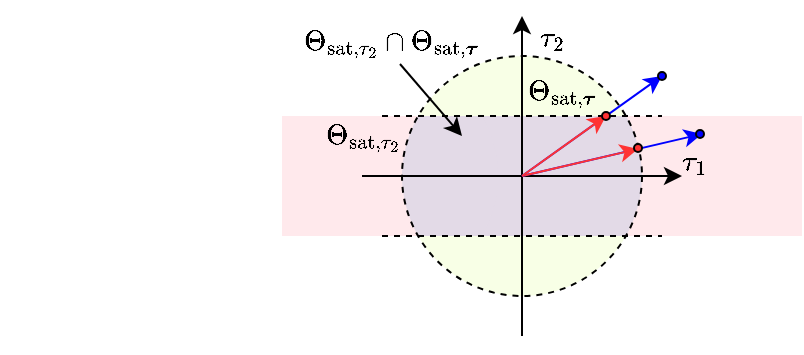 <mxfile version="26.2.2">
  <diagram name="Page-1" id="PFW9ROUeaLnqZc74HKiG">
    <mxGraphModel dx="371" dy="223" grid="1" gridSize="10" guides="1" tooltips="1" connect="1" arrows="1" fold="1" page="1" pageScale="1" pageWidth="1200" pageHeight="1600" math="1" shadow="0">
      <root>
        <mxCell id="0" />
        <mxCell id="WTa6hD70Uzwggp_HB0Cs-2" value="Area" style="locked=1;" parent="0" />
        <mxCell id="WTa6hD70Uzwggp_HB0Cs-3" value="" style="ellipse;whiteSpace=wrap;html=1;aspect=fixed;strokeColor=none;fillColor=#F8FFE6;" vertex="1" parent="WTa6hD70Uzwggp_HB0Cs-2">
          <mxGeometry x="620" y="300" width="120" height="120" as="geometry" />
        </mxCell>
        <mxCell id="WTa6hD70Uzwggp_HB0Cs-4" value="" style="rounded=0;whiteSpace=wrap;html=1;strokeColor=none;fillColor=#FFE9EC;" vertex="1" parent="WTa6hD70Uzwggp_HB0Cs-2">
          <mxGeometry x="560" y="330" width="260" height="60" as="geometry" />
        </mxCell>
        <mxCell id="WTa6hD70Uzwggp_HB0Cs-5" value="" style="shape=dataStorage;whiteSpace=wrap;html=1;fixedSize=1;size=8;strokeColor=none;fillColor=#E3DAE7;" vertex="1" parent="WTa6hD70Uzwggp_HB0Cs-2">
          <mxGeometry x="620" y="330" width="60" height="60" as="geometry" />
        </mxCell>
        <mxCell id="WTa6hD70Uzwggp_HB0Cs-6" value="" style="shape=dataStorage;whiteSpace=wrap;html=1;fixedSize=1;size=8;strokeColor=none;fillColor=#E3DAE7;rotation=-180;" vertex="1" parent="WTa6hD70Uzwggp_HB0Cs-2">
          <mxGeometry x="660" y="330" width="80" height="60" as="geometry" />
        </mxCell>
        <mxCell id="1" style="locked=1;" parent="0" />
        <mxCell id="rJusXtyh8PGuxYcOzC3n-5" value="" style="ellipse;whiteSpace=wrap;html=1;aspect=fixed;strokeColor=default;fillColor=none;dashed=1;" parent="1" vertex="1">
          <mxGeometry x="620" y="300" width="120" height="120" as="geometry" />
        </mxCell>
        <mxCell id="38fJi7SkvV0uXjDz1UZW-3" value="lines" style="locked=1;" parent="0" />
        <mxCell id="rJusXtyh8PGuxYcOzC3n-3" value="" style="endArrow=classic;html=1;rounded=0;" parent="38fJi7SkvV0uXjDz1UZW-3" edge="1">
          <mxGeometry width="50" height="50" relative="1" as="geometry">
            <mxPoint x="600" y="360" as="sourcePoint" />
            <mxPoint x="760" y="360" as="targetPoint" />
          </mxGeometry>
        </mxCell>
        <mxCell id="rJusXtyh8PGuxYcOzC3n-4" value="" style="endArrow=classic;html=1;rounded=0;" parent="38fJi7SkvV0uXjDz1UZW-3" edge="1">
          <mxGeometry width="50" height="50" relative="1" as="geometry">
            <mxPoint x="680" y="440" as="sourcePoint" />
            <mxPoint x="680" y="280" as="targetPoint" />
          </mxGeometry>
        </mxCell>
        <mxCell id="4XU-tq5sbd-7COEs_UiR-1" value="" style="endArrow=none;html=1;rounded=0;dashed=1;" parent="38fJi7SkvV0uXjDz1UZW-3" edge="1">
          <mxGeometry width="50" height="50" relative="1" as="geometry">
            <mxPoint x="610" y="390" as="sourcePoint" />
            <mxPoint x="750" y="390" as="targetPoint" />
          </mxGeometry>
        </mxCell>
        <mxCell id="4XU-tq5sbd-7COEs_UiR-3" value="" style="endArrow=none;html=1;rounded=0;dashed=1;" parent="38fJi7SkvV0uXjDz1UZW-3" edge="1">
          <mxGeometry width="50" height="50" relative="1" as="geometry">
            <mxPoint x="610" y="330" as="sourcePoint" />
            <mxPoint x="750" y="330" as="targetPoint" />
          </mxGeometry>
        </mxCell>
        <mxCell id="38fJi7SkvV0uXjDz1UZW-14" value="space" style="locked=1;" parent="0" />
        <mxCell id="38fJi7SkvV0uXjDz1UZW-17" value="math" style="" parent="0" />
        <mxCell id="38fJi7SkvV0uXjDz1UZW-33" value="$$\Theta_{\rm{sat},\tau_2}$$" style="text;html=1;align=center;verticalAlign=middle;resizable=0;points=[];autosize=1;strokeColor=none;fillColor=none;" parent="38fJi7SkvV0uXjDz1UZW-17" vertex="1">
          <mxGeometry x="510" y="325" width="180" height="30" as="geometry" />
        </mxCell>
        <mxCell id="rJusXtyh8PGuxYcOzC3n-13" value="$$\Theta_{\rm{sat},\boldsymbol{\tau}}$$" style="text;html=1;align=center;verticalAlign=middle;resizable=0;points=[];autosize=1;strokeColor=none;fillColor=none;" parent="38fJi7SkvV0uXjDz1UZW-17" vertex="1">
          <mxGeometry x="580" y="303" width="240" height="30" as="geometry" />
        </mxCell>
        <mxCell id="rJusXtyh8PGuxYcOzC3n-26" value="$$\tau_2$$" style="text;html=1;align=center;verticalAlign=middle;resizable=0;points=[];autosize=1;strokeColor=none;fillColor=none;" parent="38fJi7SkvV0uXjDz1UZW-17" vertex="1">
          <mxGeometry x="655" y="276" width="80" height="30" as="geometry" />
        </mxCell>
        <mxCell id="rJusXtyh8PGuxYcOzC3n-27" value="$$\tau_1$$" style="text;html=1;align=center;verticalAlign=middle;resizable=0;points=[];autosize=1;strokeColor=none;fillColor=none;" parent="38fJi7SkvV0uXjDz1UZW-17" vertex="1">
          <mxGeometry x="726" y="338" width="80" height="30" as="geometry" />
        </mxCell>
        <mxCell id="WTa6hD70Uzwggp_HB0Cs-1" value="$$\Theta_{\rm{sat},\tau_2}\cap\Theta_{\rm{sat},\boldsymbol{\tau}}$$" style="text;html=1;align=center;verticalAlign=middle;resizable=0;points=[];autosize=1;strokeColor=none;fillColor=none;" vertex="1" parent="38fJi7SkvV0uXjDz1UZW-17">
          <mxGeometry x="419" y="278" width="390" height="30" as="geometry" />
        </mxCell>
        <mxCell id="rJusXtyh8PGuxYcOzC3n-15" value="points" style="" parent="0" />
        <mxCell id="rJusXtyh8PGuxYcOzC3n-19" value="" style="endArrow=classic;html=1;rounded=0;strokeColor=#0000FF;" parent="rJusXtyh8PGuxYcOzC3n-15" edge="1">
          <mxGeometry width="50" height="50" relative="1" as="geometry">
            <mxPoint x="680" y="360" as="sourcePoint" />
            <mxPoint x="770" y="339" as="targetPoint" />
          </mxGeometry>
        </mxCell>
        <mxCell id="rJusXtyh8PGuxYcOzC3n-20" value="" style="endArrow=classic;html=1;rounded=0;fillColor=#e51400;strokeColor=#FF3333;" parent="rJusXtyh8PGuxYcOzC3n-15" edge="1">
          <mxGeometry width="50" height="50" relative="1" as="geometry">
            <mxPoint x="680" y="360" as="sourcePoint" />
            <mxPoint x="738" y="346.5" as="targetPoint" />
          </mxGeometry>
        </mxCell>
        <mxCell id="rJusXtyh8PGuxYcOzC3n-21" value="" style="endArrow=classic;html=1;rounded=0;strokeColor=#0000FF;" parent="rJusXtyh8PGuxYcOzC3n-15" edge="1">
          <mxGeometry width="50" height="50" relative="1" as="geometry">
            <mxPoint x="680" y="360" as="sourcePoint" />
            <mxPoint x="750" y="310" as="targetPoint" />
          </mxGeometry>
        </mxCell>
        <mxCell id="rJusXtyh8PGuxYcOzC3n-22" value="" style="endArrow=classic;html=1;rounded=0;fillColor=#e51400;strokeColor=#FF3333;" parent="rJusXtyh8PGuxYcOzC3n-15" edge="1">
          <mxGeometry width="50" height="50" relative="1" as="geometry">
            <mxPoint x="680" y="360" as="sourcePoint" />
            <mxPoint x="722" y="330" as="targetPoint" />
          </mxGeometry>
        </mxCell>
        <mxCell id="rJusXtyh8PGuxYcOzC3n-23" value="" style="ellipse;whiteSpace=wrap;html=1;aspect=fixed;fillColor=#FF3333;" parent="rJusXtyh8PGuxYcOzC3n-15" vertex="1">
          <mxGeometry x="720" y="328" width="4" height="4" as="geometry" />
        </mxCell>
        <mxCell id="rJusXtyh8PGuxYcOzC3n-24" value="" style="ellipse;whiteSpace=wrap;html=1;aspect=fixed;fillColor=#FF3333;" parent="rJusXtyh8PGuxYcOzC3n-15" vertex="1">
          <mxGeometry x="736" y="344" width="4" height="4" as="geometry" />
        </mxCell>
        <mxCell id="rJusXtyh8PGuxYcOzC3n-16" value="" style="ellipse;whiteSpace=wrap;html=1;aspect=fixed;fillColor=#0000FF;" parent="rJusXtyh8PGuxYcOzC3n-15" vertex="1">
          <mxGeometry x="767" y="337" width="4" height="4" as="geometry" />
        </mxCell>
        <mxCell id="rJusXtyh8PGuxYcOzC3n-17" value="" style="ellipse;whiteSpace=wrap;html=1;aspect=fixed;fillColor=#0000FF;" parent="rJusXtyh8PGuxYcOzC3n-15" vertex="1">
          <mxGeometry x="748" y="308" width="4" height="4" as="geometry" />
        </mxCell>
        <mxCell id="WTa6hD70Uzwggp_HB0Cs-8" value="" style="endArrow=classic;html=1;rounded=0;" edge="1" parent="rJusXtyh8PGuxYcOzC3n-15">
          <mxGeometry width="50" height="50" relative="1" as="geometry">
            <mxPoint x="619" y="304" as="sourcePoint" />
            <mxPoint x="650" y="340" as="targetPoint" />
          </mxGeometry>
        </mxCell>
      </root>
    </mxGraphModel>
  </diagram>
</mxfile>
